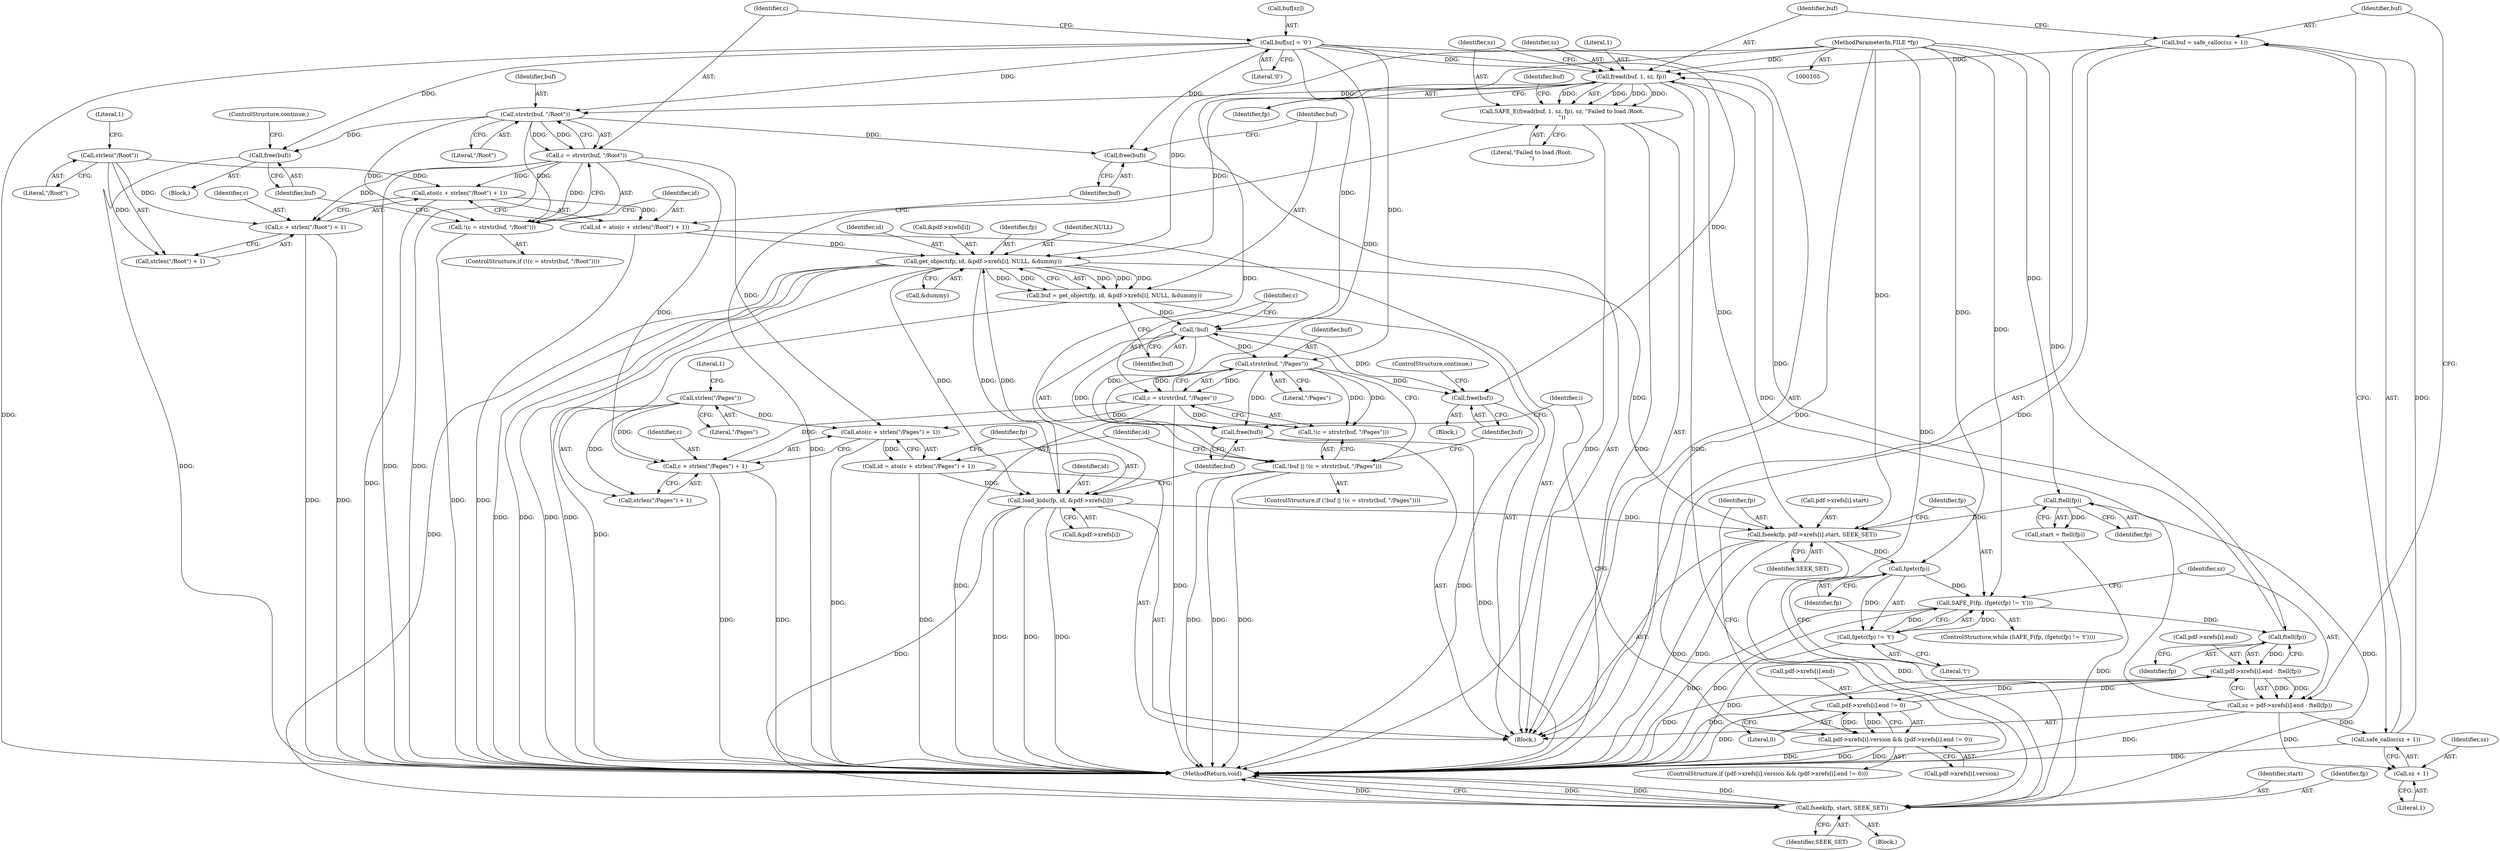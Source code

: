 digraph "0_pdfresurrect_0c4120fffa3dffe97b95c486a120eded82afe8a6_6@API" {
"1000180" [label="(Call,buf = safe_calloc(sz + 1))"];
"1000182" [label="(Call,safe_calloc(sz + 1))"];
"1000168" [label="(Call,sz = pdf->xrefs[i].end - ftell(fp))"];
"1000170" [label="(Call,pdf->xrefs[i].end - ftell(fp))"];
"1000141" [label="(Call,pdf->xrefs[i].end != 0)"];
"1000178" [label="(Call,ftell(fp))"];
"1000162" [label="(Call,SAFE_F(fp, (fgetc(fp) != 't')))"];
"1000165" [label="(Call,fgetc(fp))"];
"1000151" [label="(Call,fseek(fp, pdf->xrefs[i].start, SEEK_SET))"];
"1000258" [label="(Call,load_kids(fp, id, &pdf->xrefs[i]))"];
"1000223" [label="(Call,get_object(fp, id, &pdf->xrefs[i], NULL, &dummy))"];
"1000187" [label="(Call,fread(buf, 1, sz, fp))"];
"1000194" [label="(Call,buf[sz] = '\0')"];
"1000180" [label="(Call,buf = safe_calloc(sz + 1))"];
"1000106" [label="(MethodParameterIn,FILE *fp)"];
"1000210" [label="(Call,id = atoi(c + strlen(\"/Root\") + 1))"];
"1000212" [label="(Call,atoi(c + strlen(\"/Root\") + 1))"];
"1000201" [label="(Call,c = strstr(buf, \"/Root\"))"];
"1000203" [label="(Call,strstr(buf, \"/Root\"))"];
"1000216" [label="(Call,strlen(\"/Root\"))"];
"1000249" [label="(Call,id = atoi(c + strlen(\"/Pages\") + 1))"];
"1000251" [label="(Call,atoi(c + strlen(\"/Pages\") + 1))"];
"1000240" [label="(Call,c = strstr(buf, \"/Pages\"))"];
"1000242" [label="(Call,strstr(buf, \"/Pages\"))"];
"1000237" [label="(Call,!buf)"];
"1000221" [label="(Call,buf = get_object(fp, id, &pdf->xrefs[i], NULL, &dummy))"];
"1000255" [label="(Call,strlen(\"/Pages\"))"];
"1000118" [label="(Call,ftell(fp))"];
"1000164" [label="(Call,fgetc(fp) != 't')"];
"1000133" [label="(Call,pdf->xrefs[i].version && (pdf->xrefs[i].end != 0))"];
"1000183" [label="(Call,sz + 1)"];
"1000269" [label="(Call,fseek(fp, start, SEEK_SET))"];
"1000186" [label="(Call,SAFE_E(fread(buf, 1, sz, fp), sz, \"Failed to load /Root.\n\"))"];
"1000200" [label="(Call,!(c = strstr(buf, \"/Root\")))"];
"1000236" [label="(Call,!buf || !(c = strstr(buf, \"/Pages\")))"];
"1000239" [label="(Call,!(c = strstr(buf, \"/Pages\")))"];
"1000252" [label="(Call,c + strlen(\"/Pages\") + 1)"];
"1000246" [label="(Call,free(buf))"];
"1000267" [label="(Call,free(buf))"];
"1000213" [label="(Call,c + strlen(\"/Root\") + 1)"];
"1000207" [label="(Call,free(buf))"];
"1000219" [label="(Call,free(buf))"];
"1000116" [label="(Call,start = ftell(fp))"];
"1000233" [label="(Call,&dummy)"];
"1000118" [label="(Call,ftell(fp))"];
"1000249" [label="(Call,id = atoi(c + strlen(\"/Pages\") + 1))"];
"1000198" [label="(Literal,'\0')"];
"1000182" [label="(Call,safe_calloc(sz + 1))"];
"1000199" [label="(ControlStructure,if (!(c = strstr(buf, \"/Root\"))))"];
"1000186" [label="(Call,SAFE_E(fread(buf, 1, sz, fp), sz, \"Failed to load /Root.\n\"))"];
"1000221" [label="(Call,buf = get_object(fp, id, &pdf->xrefs[i], NULL, &dummy))"];
"1000209" [label="(ControlStructure,continue;)"];
"1000168" [label="(Call,sz = pdf->xrefs[i].end - ftell(fp))"];
"1000204" [label="(Identifier,buf)"];
"1000119" [label="(Identifier,fp)"];
"1000248" [label="(ControlStructure,continue;)"];
"1000190" [label="(Identifier,sz)"];
"1000195" [label="(Call,buf[sz])"];
"1000170" [label="(Call,pdf->xrefs[i].end - ftell(fp))"];
"1000134" [label="(Call,pdf->xrefs[i].version)"];
"1000205" [label="(Literal,\"/Root\")"];
"1000269" [label="(Call,fseek(fp, start, SEEK_SET))"];
"1000241" [label="(Identifier,c)"];
"1000164" [label="(Call,fgetc(fp) != 't')"];
"1000267" [label="(Call,free(buf))"];
"1000216" [label="(Call,strlen(\"/Root\"))"];
"1000212" [label="(Call,atoi(c + strlen(\"/Root\") + 1))"];
"1000178" [label="(Call,ftell(fp))"];
"1000243" [label="(Identifier,buf)"];
"1000272" [label="(Identifier,SEEK_SET)"];
"1000242" [label="(Call,strstr(buf, \"/Pages\"))"];
"1000142" [label="(Call,pdf->xrefs[i].end)"];
"1000219" [label="(Call,free(buf))"];
"1000133" [label="(Call,pdf->xrefs[i].version && (pdf->xrefs[i].end != 0))"];
"1000236" [label="(Call,!buf || !(c = strstr(buf, \"/Pages\")))"];
"1000171" [label="(Call,pdf->xrefs[i].end)"];
"1000259" [label="(Identifier,fp)"];
"1000214" [label="(Identifier,c)"];
"1000273" [label="(MethodReturn,void)"];
"1000160" [label="(Identifier,SEEK_SET)"];
"1000169" [label="(Identifier,sz)"];
"1000206" [label="(Block,)"];
"1000200" [label="(Call,!(c = strstr(buf, \"/Root\")))"];
"1000150" [label="(Block,)"];
"1000189" [label="(Literal,1)"];
"1000255" [label="(Call,strlen(\"/Pages\"))"];
"1000161" [label="(ControlStructure,while (SAFE_F(fp, (fgetc(fp) != 't'))))"];
"1000167" [label="(Literal,'t')"];
"1000196" [label="(Identifier,buf)"];
"1000201" [label="(Call,c = strstr(buf, \"/Root\"))"];
"1000179" [label="(Identifier,fp)"];
"1000211" [label="(Identifier,id)"];
"1000183" [label="(Call,sz + 1)"];
"1000213" [label="(Call,c + strlen(\"/Root\") + 1)"];
"1000225" [label="(Identifier,id)"];
"1000250" [label="(Identifier,id)"];
"1000253" [label="(Identifier,c)"];
"1000218" [label="(Literal,1)"];
"1000208" [label="(Identifier,buf)"];
"1000210" [label="(Call,id = atoi(c + strlen(\"/Root\") + 1))"];
"1000245" [label="(Block,)"];
"1000226" [label="(Call,&pdf->xrefs[i])"];
"1000162" [label="(Call,SAFE_F(fp, (fgetc(fp) != 't')))"];
"1000271" [label="(Identifier,start)"];
"1000151" [label="(Call,fseek(fp, pdf->xrefs[i].start, SEEK_SET))"];
"1000185" [label="(Literal,1)"];
"1000220" [label="(Identifier,buf)"];
"1000224" [label="(Identifier,fp)"];
"1000188" [label="(Identifier,buf)"];
"1000270" [label="(Identifier,fp)"];
"1000235" [label="(ControlStructure,if (!buf || !(c = strstr(buf, \"/Pages\"))))"];
"1000239" [label="(Call,!(c = strstr(buf, \"/Pages\")))"];
"1000203" [label="(Call,strstr(buf, \"/Root\"))"];
"1000180" [label="(Call,buf = safe_calloc(sz + 1))"];
"1000257" [label="(Literal,1)"];
"1000184" [label="(Identifier,sz)"];
"1000130" [label="(Identifier,i)"];
"1000223" [label="(Call,get_object(fp, id, &pdf->xrefs[i], NULL, &dummy))"];
"1000202" [label="(Identifier,c)"];
"1000207" [label="(Call,free(buf))"];
"1000191" [label="(Identifier,fp)"];
"1000106" [label="(MethodParameterIn,FILE *fp)"];
"1000187" [label="(Call,fread(buf, 1, sz, fp))"];
"1000260" [label="(Identifier,id)"];
"1000181" [label="(Identifier,buf)"];
"1000251" [label="(Call,atoi(c + strlen(\"/Pages\") + 1))"];
"1000240" [label="(Call,c = strstr(buf, \"/Pages\"))"];
"1000268" [label="(Identifier,buf)"];
"1000256" [label="(Literal,\"/Pages\")"];
"1000254" [label="(Call,strlen(\"/Pages\") + 1)"];
"1000166" [label="(Identifier,fp)"];
"1000163" [label="(Identifier,fp)"];
"1000258" [label="(Call,load_kids(fp, id, &pdf->xrefs[i]))"];
"1000217" [label="(Literal,\"/Root\")"];
"1000149" [label="(Literal,0)"];
"1000153" [label="(Call,pdf->xrefs[i].start)"];
"1000194" [label="(Call,buf[sz] = '\0')"];
"1000152" [label="(Identifier,fp)"];
"1000252" [label="(Call,c + strlen(\"/Pages\") + 1)"];
"1000132" [label="(ControlStructure,if (pdf->xrefs[i].version && (pdf->xrefs[i].end != 0)))"];
"1000141" [label="(Call,pdf->xrefs[i].end != 0)"];
"1000193" [label="(Literal,\"Failed to load /Root.\n\")"];
"1000246" [label="(Call,free(buf))"];
"1000108" [label="(Block,)"];
"1000244" [label="(Literal,\"/Pages\")"];
"1000222" [label="(Identifier,buf)"];
"1000247" [label="(Identifier,buf)"];
"1000238" [label="(Identifier,buf)"];
"1000192" [label="(Identifier,sz)"];
"1000261" [label="(Call,&pdf->xrefs[i])"];
"1000232" [label="(Identifier,NULL)"];
"1000237" [label="(Call,!buf)"];
"1000165" [label="(Call,fgetc(fp))"];
"1000215" [label="(Call,strlen(\"/Root\") + 1)"];
"1000180" -> "1000150"  [label="AST: "];
"1000180" -> "1000182"  [label="CFG: "];
"1000181" -> "1000180"  [label="AST: "];
"1000182" -> "1000180"  [label="AST: "];
"1000188" -> "1000180"  [label="CFG: "];
"1000180" -> "1000273"  [label="DDG: "];
"1000182" -> "1000180"  [label="DDG: "];
"1000180" -> "1000187"  [label="DDG: "];
"1000182" -> "1000183"  [label="CFG: "];
"1000183" -> "1000182"  [label="AST: "];
"1000182" -> "1000273"  [label="DDG: "];
"1000168" -> "1000182"  [label="DDG: "];
"1000168" -> "1000150"  [label="AST: "];
"1000168" -> "1000170"  [label="CFG: "];
"1000169" -> "1000168"  [label="AST: "];
"1000170" -> "1000168"  [label="AST: "];
"1000181" -> "1000168"  [label="CFG: "];
"1000168" -> "1000273"  [label="DDG: "];
"1000170" -> "1000168"  [label="DDG: "];
"1000170" -> "1000168"  [label="DDG: "];
"1000168" -> "1000183"  [label="DDG: "];
"1000168" -> "1000187"  [label="DDG: "];
"1000170" -> "1000178"  [label="CFG: "];
"1000171" -> "1000170"  [label="AST: "];
"1000178" -> "1000170"  [label="AST: "];
"1000170" -> "1000273"  [label="DDG: "];
"1000170" -> "1000273"  [label="DDG: "];
"1000170" -> "1000141"  [label="DDG: "];
"1000141" -> "1000170"  [label="DDG: "];
"1000178" -> "1000170"  [label="DDG: "];
"1000141" -> "1000133"  [label="AST: "];
"1000141" -> "1000149"  [label="CFG: "];
"1000142" -> "1000141"  [label="AST: "];
"1000149" -> "1000141"  [label="AST: "];
"1000133" -> "1000141"  [label="CFG: "];
"1000141" -> "1000273"  [label="DDG: "];
"1000141" -> "1000133"  [label="DDG: "];
"1000141" -> "1000133"  [label="DDG: "];
"1000178" -> "1000179"  [label="CFG: "];
"1000179" -> "1000178"  [label="AST: "];
"1000162" -> "1000178"  [label="DDG: "];
"1000106" -> "1000178"  [label="DDG: "];
"1000178" -> "1000187"  [label="DDG: "];
"1000162" -> "1000161"  [label="AST: "];
"1000162" -> "1000164"  [label="CFG: "];
"1000163" -> "1000162"  [label="AST: "];
"1000164" -> "1000162"  [label="AST: "];
"1000169" -> "1000162"  [label="CFG: "];
"1000162" -> "1000273"  [label="DDG: "];
"1000162" -> "1000273"  [label="DDG: "];
"1000165" -> "1000162"  [label="DDG: "];
"1000106" -> "1000162"  [label="DDG: "];
"1000164" -> "1000162"  [label="DDG: "];
"1000164" -> "1000162"  [label="DDG: "];
"1000165" -> "1000164"  [label="AST: "];
"1000165" -> "1000166"  [label="CFG: "];
"1000166" -> "1000165"  [label="AST: "];
"1000167" -> "1000165"  [label="CFG: "];
"1000165" -> "1000164"  [label="DDG: "];
"1000151" -> "1000165"  [label="DDG: "];
"1000106" -> "1000165"  [label="DDG: "];
"1000151" -> "1000150"  [label="AST: "];
"1000151" -> "1000160"  [label="CFG: "];
"1000152" -> "1000151"  [label="AST: "];
"1000153" -> "1000151"  [label="AST: "];
"1000160" -> "1000151"  [label="AST: "];
"1000163" -> "1000151"  [label="CFG: "];
"1000151" -> "1000273"  [label="DDG: "];
"1000151" -> "1000273"  [label="DDG: "];
"1000258" -> "1000151"  [label="DDG: "];
"1000187" -> "1000151"  [label="DDG: "];
"1000118" -> "1000151"  [label="DDG: "];
"1000223" -> "1000151"  [label="DDG: "];
"1000106" -> "1000151"  [label="DDG: "];
"1000151" -> "1000269"  [label="DDG: "];
"1000258" -> "1000150"  [label="AST: "];
"1000258" -> "1000261"  [label="CFG: "];
"1000259" -> "1000258"  [label="AST: "];
"1000260" -> "1000258"  [label="AST: "];
"1000261" -> "1000258"  [label="AST: "];
"1000268" -> "1000258"  [label="CFG: "];
"1000258" -> "1000273"  [label="DDG: "];
"1000258" -> "1000273"  [label="DDG: "];
"1000258" -> "1000273"  [label="DDG: "];
"1000258" -> "1000223"  [label="DDG: "];
"1000223" -> "1000258"  [label="DDG: "];
"1000223" -> "1000258"  [label="DDG: "];
"1000106" -> "1000258"  [label="DDG: "];
"1000249" -> "1000258"  [label="DDG: "];
"1000258" -> "1000269"  [label="DDG: "];
"1000223" -> "1000221"  [label="AST: "];
"1000223" -> "1000233"  [label="CFG: "];
"1000224" -> "1000223"  [label="AST: "];
"1000225" -> "1000223"  [label="AST: "];
"1000226" -> "1000223"  [label="AST: "];
"1000232" -> "1000223"  [label="AST: "];
"1000233" -> "1000223"  [label="AST: "];
"1000221" -> "1000223"  [label="CFG: "];
"1000223" -> "1000273"  [label="DDG: "];
"1000223" -> "1000273"  [label="DDG: "];
"1000223" -> "1000273"  [label="DDG: "];
"1000223" -> "1000273"  [label="DDG: "];
"1000223" -> "1000221"  [label="DDG: "];
"1000223" -> "1000221"  [label="DDG: "];
"1000223" -> "1000221"  [label="DDG: "];
"1000223" -> "1000221"  [label="DDG: "];
"1000223" -> "1000221"  [label="DDG: "];
"1000187" -> "1000223"  [label="DDG: "];
"1000106" -> "1000223"  [label="DDG: "];
"1000210" -> "1000223"  [label="DDG: "];
"1000223" -> "1000269"  [label="DDG: "];
"1000187" -> "1000186"  [label="AST: "];
"1000187" -> "1000191"  [label="CFG: "];
"1000188" -> "1000187"  [label="AST: "];
"1000189" -> "1000187"  [label="AST: "];
"1000190" -> "1000187"  [label="AST: "];
"1000191" -> "1000187"  [label="AST: "];
"1000192" -> "1000187"  [label="CFG: "];
"1000187" -> "1000186"  [label="DDG: "];
"1000187" -> "1000186"  [label="DDG: "];
"1000187" -> "1000186"  [label="DDG: "];
"1000187" -> "1000186"  [label="DDG: "];
"1000194" -> "1000187"  [label="DDG: "];
"1000106" -> "1000187"  [label="DDG: "];
"1000187" -> "1000203"  [label="DDG: "];
"1000187" -> "1000269"  [label="DDG: "];
"1000194" -> "1000150"  [label="AST: "];
"1000194" -> "1000198"  [label="CFG: "];
"1000195" -> "1000194"  [label="AST: "];
"1000198" -> "1000194"  [label="AST: "];
"1000202" -> "1000194"  [label="CFG: "];
"1000194" -> "1000273"  [label="DDG: "];
"1000194" -> "1000203"  [label="DDG: "];
"1000194" -> "1000207"  [label="DDG: "];
"1000194" -> "1000219"  [label="DDG: "];
"1000194" -> "1000237"  [label="DDG: "];
"1000194" -> "1000242"  [label="DDG: "];
"1000194" -> "1000246"  [label="DDG: "];
"1000194" -> "1000267"  [label="DDG: "];
"1000106" -> "1000105"  [label="AST: "];
"1000106" -> "1000273"  [label="DDG: "];
"1000106" -> "1000118"  [label="DDG: "];
"1000106" -> "1000269"  [label="DDG: "];
"1000210" -> "1000150"  [label="AST: "];
"1000210" -> "1000212"  [label="CFG: "];
"1000211" -> "1000210"  [label="AST: "];
"1000212" -> "1000210"  [label="AST: "];
"1000220" -> "1000210"  [label="CFG: "];
"1000210" -> "1000273"  [label="DDG: "];
"1000212" -> "1000210"  [label="DDG: "];
"1000212" -> "1000213"  [label="CFG: "];
"1000213" -> "1000212"  [label="AST: "];
"1000212" -> "1000273"  [label="DDG: "];
"1000201" -> "1000212"  [label="DDG: "];
"1000216" -> "1000212"  [label="DDG: "];
"1000201" -> "1000200"  [label="AST: "];
"1000201" -> "1000203"  [label="CFG: "];
"1000202" -> "1000201"  [label="AST: "];
"1000203" -> "1000201"  [label="AST: "];
"1000200" -> "1000201"  [label="CFG: "];
"1000201" -> "1000273"  [label="DDG: "];
"1000201" -> "1000273"  [label="DDG: "];
"1000201" -> "1000200"  [label="DDG: "];
"1000203" -> "1000201"  [label="DDG: "];
"1000203" -> "1000201"  [label="DDG: "];
"1000201" -> "1000213"  [label="DDG: "];
"1000201" -> "1000251"  [label="DDG: "];
"1000201" -> "1000252"  [label="DDG: "];
"1000203" -> "1000205"  [label="CFG: "];
"1000204" -> "1000203"  [label="AST: "];
"1000205" -> "1000203"  [label="AST: "];
"1000203" -> "1000200"  [label="DDG: "];
"1000203" -> "1000200"  [label="DDG: "];
"1000203" -> "1000207"  [label="DDG: "];
"1000203" -> "1000219"  [label="DDG: "];
"1000216" -> "1000215"  [label="AST: "];
"1000216" -> "1000217"  [label="CFG: "];
"1000217" -> "1000216"  [label="AST: "];
"1000218" -> "1000216"  [label="CFG: "];
"1000216" -> "1000213"  [label="DDG: "];
"1000216" -> "1000215"  [label="DDG: "];
"1000249" -> "1000150"  [label="AST: "];
"1000249" -> "1000251"  [label="CFG: "];
"1000250" -> "1000249"  [label="AST: "];
"1000251" -> "1000249"  [label="AST: "];
"1000259" -> "1000249"  [label="CFG: "];
"1000249" -> "1000273"  [label="DDG: "];
"1000251" -> "1000249"  [label="DDG: "];
"1000251" -> "1000252"  [label="CFG: "];
"1000252" -> "1000251"  [label="AST: "];
"1000251" -> "1000273"  [label="DDG: "];
"1000240" -> "1000251"  [label="DDG: "];
"1000255" -> "1000251"  [label="DDG: "];
"1000240" -> "1000239"  [label="AST: "];
"1000240" -> "1000242"  [label="CFG: "];
"1000241" -> "1000240"  [label="AST: "];
"1000242" -> "1000240"  [label="AST: "];
"1000239" -> "1000240"  [label="CFG: "];
"1000240" -> "1000273"  [label="DDG: "];
"1000240" -> "1000273"  [label="DDG: "];
"1000240" -> "1000239"  [label="DDG: "];
"1000242" -> "1000240"  [label="DDG: "];
"1000242" -> "1000240"  [label="DDG: "];
"1000240" -> "1000252"  [label="DDG: "];
"1000242" -> "1000244"  [label="CFG: "];
"1000243" -> "1000242"  [label="AST: "];
"1000244" -> "1000242"  [label="AST: "];
"1000242" -> "1000239"  [label="DDG: "];
"1000242" -> "1000239"  [label="DDG: "];
"1000237" -> "1000242"  [label="DDG: "];
"1000242" -> "1000246"  [label="DDG: "];
"1000242" -> "1000267"  [label="DDG: "];
"1000237" -> "1000236"  [label="AST: "];
"1000237" -> "1000238"  [label="CFG: "];
"1000238" -> "1000237"  [label="AST: "];
"1000241" -> "1000237"  [label="CFG: "];
"1000236" -> "1000237"  [label="CFG: "];
"1000237" -> "1000236"  [label="DDG: "];
"1000221" -> "1000237"  [label="DDG: "];
"1000237" -> "1000246"  [label="DDG: "];
"1000237" -> "1000267"  [label="DDG: "];
"1000221" -> "1000150"  [label="AST: "];
"1000222" -> "1000221"  [label="AST: "];
"1000238" -> "1000221"  [label="CFG: "];
"1000221" -> "1000273"  [label="DDG: "];
"1000255" -> "1000254"  [label="AST: "];
"1000255" -> "1000256"  [label="CFG: "];
"1000256" -> "1000255"  [label="AST: "];
"1000257" -> "1000255"  [label="CFG: "];
"1000255" -> "1000252"  [label="DDG: "];
"1000255" -> "1000254"  [label="DDG: "];
"1000118" -> "1000116"  [label="AST: "];
"1000118" -> "1000119"  [label="CFG: "];
"1000119" -> "1000118"  [label="AST: "];
"1000116" -> "1000118"  [label="CFG: "];
"1000118" -> "1000116"  [label="DDG: "];
"1000118" -> "1000269"  [label="DDG: "];
"1000164" -> "1000167"  [label="CFG: "];
"1000167" -> "1000164"  [label="AST: "];
"1000164" -> "1000273"  [label="DDG: "];
"1000133" -> "1000132"  [label="AST: "];
"1000133" -> "1000134"  [label="CFG: "];
"1000134" -> "1000133"  [label="AST: "];
"1000152" -> "1000133"  [label="CFG: "];
"1000130" -> "1000133"  [label="CFG: "];
"1000133" -> "1000273"  [label="DDG: "];
"1000133" -> "1000273"  [label="DDG: "];
"1000133" -> "1000273"  [label="DDG: "];
"1000183" -> "1000185"  [label="CFG: "];
"1000184" -> "1000183"  [label="AST: "];
"1000185" -> "1000183"  [label="AST: "];
"1000269" -> "1000108"  [label="AST: "];
"1000269" -> "1000272"  [label="CFG: "];
"1000270" -> "1000269"  [label="AST: "];
"1000271" -> "1000269"  [label="AST: "];
"1000272" -> "1000269"  [label="AST: "];
"1000273" -> "1000269"  [label="CFG: "];
"1000269" -> "1000273"  [label="DDG: "];
"1000269" -> "1000273"  [label="DDG: "];
"1000269" -> "1000273"  [label="DDG: "];
"1000269" -> "1000273"  [label="DDG: "];
"1000116" -> "1000269"  [label="DDG: "];
"1000186" -> "1000150"  [label="AST: "];
"1000186" -> "1000193"  [label="CFG: "];
"1000192" -> "1000186"  [label="AST: "];
"1000193" -> "1000186"  [label="AST: "];
"1000196" -> "1000186"  [label="CFG: "];
"1000186" -> "1000273"  [label="DDG: "];
"1000186" -> "1000273"  [label="DDG: "];
"1000186" -> "1000273"  [label="DDG: "];
"1000200" -> "1000199"  [label="AST: "];
"1000208" -> "1000200"  [label="CFG: "];
"1000211" -> "1000200"  [label="CFG: "];
"1000200" -> "1000273"  [label="DDG: "];
"1000236" -> "1000235"  [label="AST: "];
"1000236" -> "1000239"  [label="CFG: "];
"1000239" -> "1000236"  [label="AST: "];
"1000247" -> "1000236"  [label="CFG: "];
"1000250" -> "1000236"  [label="CFG: "];
"1000236" -> "1000273"  [label="DDG: "];
"1000236" -> "1000273"  [label="DDG: "];
"1000236" -> "1000273"  [label="DDG: "];
"1000252" -> "1000254"  [label="CFG: "];
"1000253" -> "1000252"  [label="AST: "];
"1000254" -> "1000252"  [label="AST: "];
"1000252" -> "1000273"  [label="DDG: "];
"1000252" -> "1000273"  [label="DDG: "];
"1000246" -> "1000245"  [label="AST: "];
"1000246" -> "1000247"  [label="CFG: "];
"1000247" -> "1000246"  [label="AST: "];
"1000248" -> "1000246"  [label="CFG: "];
"1000246" -> "1000273"  [label="DDG: "];
"1000267" -> "1000150"  [label="AST: "];
"1000267" -> "1000268"  [label="CFG: "];
"1000268" -> "1000267"  [label="AST: "];
"1000130" -> "1000267"  [label="CFG: "];
"1000267" -> "1000273"  [label="DDG: "];
"1000213" -> "1000215"  [label="CFG: "];
"1000214" -> "1000213"  [label="AST: "];
"1000215" -> "1000213"  [label="AST: "];
"1000213" -> "1000273"  [label="DDG: "];
"1000213" -> "1000273"  [label="DDG: "];
"1000207" -> "1000206"  [label="AST: "];
"1000207" -> "1000208"  [label="CFG: "];
"1000208" -> "1000207"  [label="AST: "];
"1000209" -> "1000207"  [label="CFG: "];
"1000207" -> "1000273"  [label="DDG: "];
"1000219" -> "1000150"  [label="AST: "];
"1000219" -> "1000220"  [label="CFG: "];
"1000220" -> "1000219"  [label="AST: "];
"1000222" -> "1000219"  [label="CFG: "];
}
